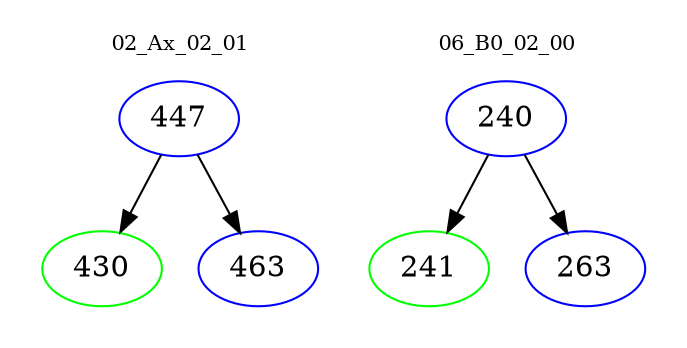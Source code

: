 digraph{
subgraph cluster_0 {
color = white
label = "02_Ax_02_01";
fontsize=10;
T0_447 [label="447", color="blue"]
T0_447 -> T0_430 [color="black"]
T0_430 [label="430", color="green"]
T0_447 -> T0_463 [color="black"]
T0_463 [label="463", color="blue"]
}
subgraph cluster_1 {
color = white
label = "06_B0_02_00";
fontsize=10;
T1_240 [label="240", color="blue"]
T1_240 -> T1_241 [color="black"]
T1_241 [label="241", color="green"]
T1_240 -> T1_263 [color="black"]
T1_263 [label="263", color="blue"]
}
}
